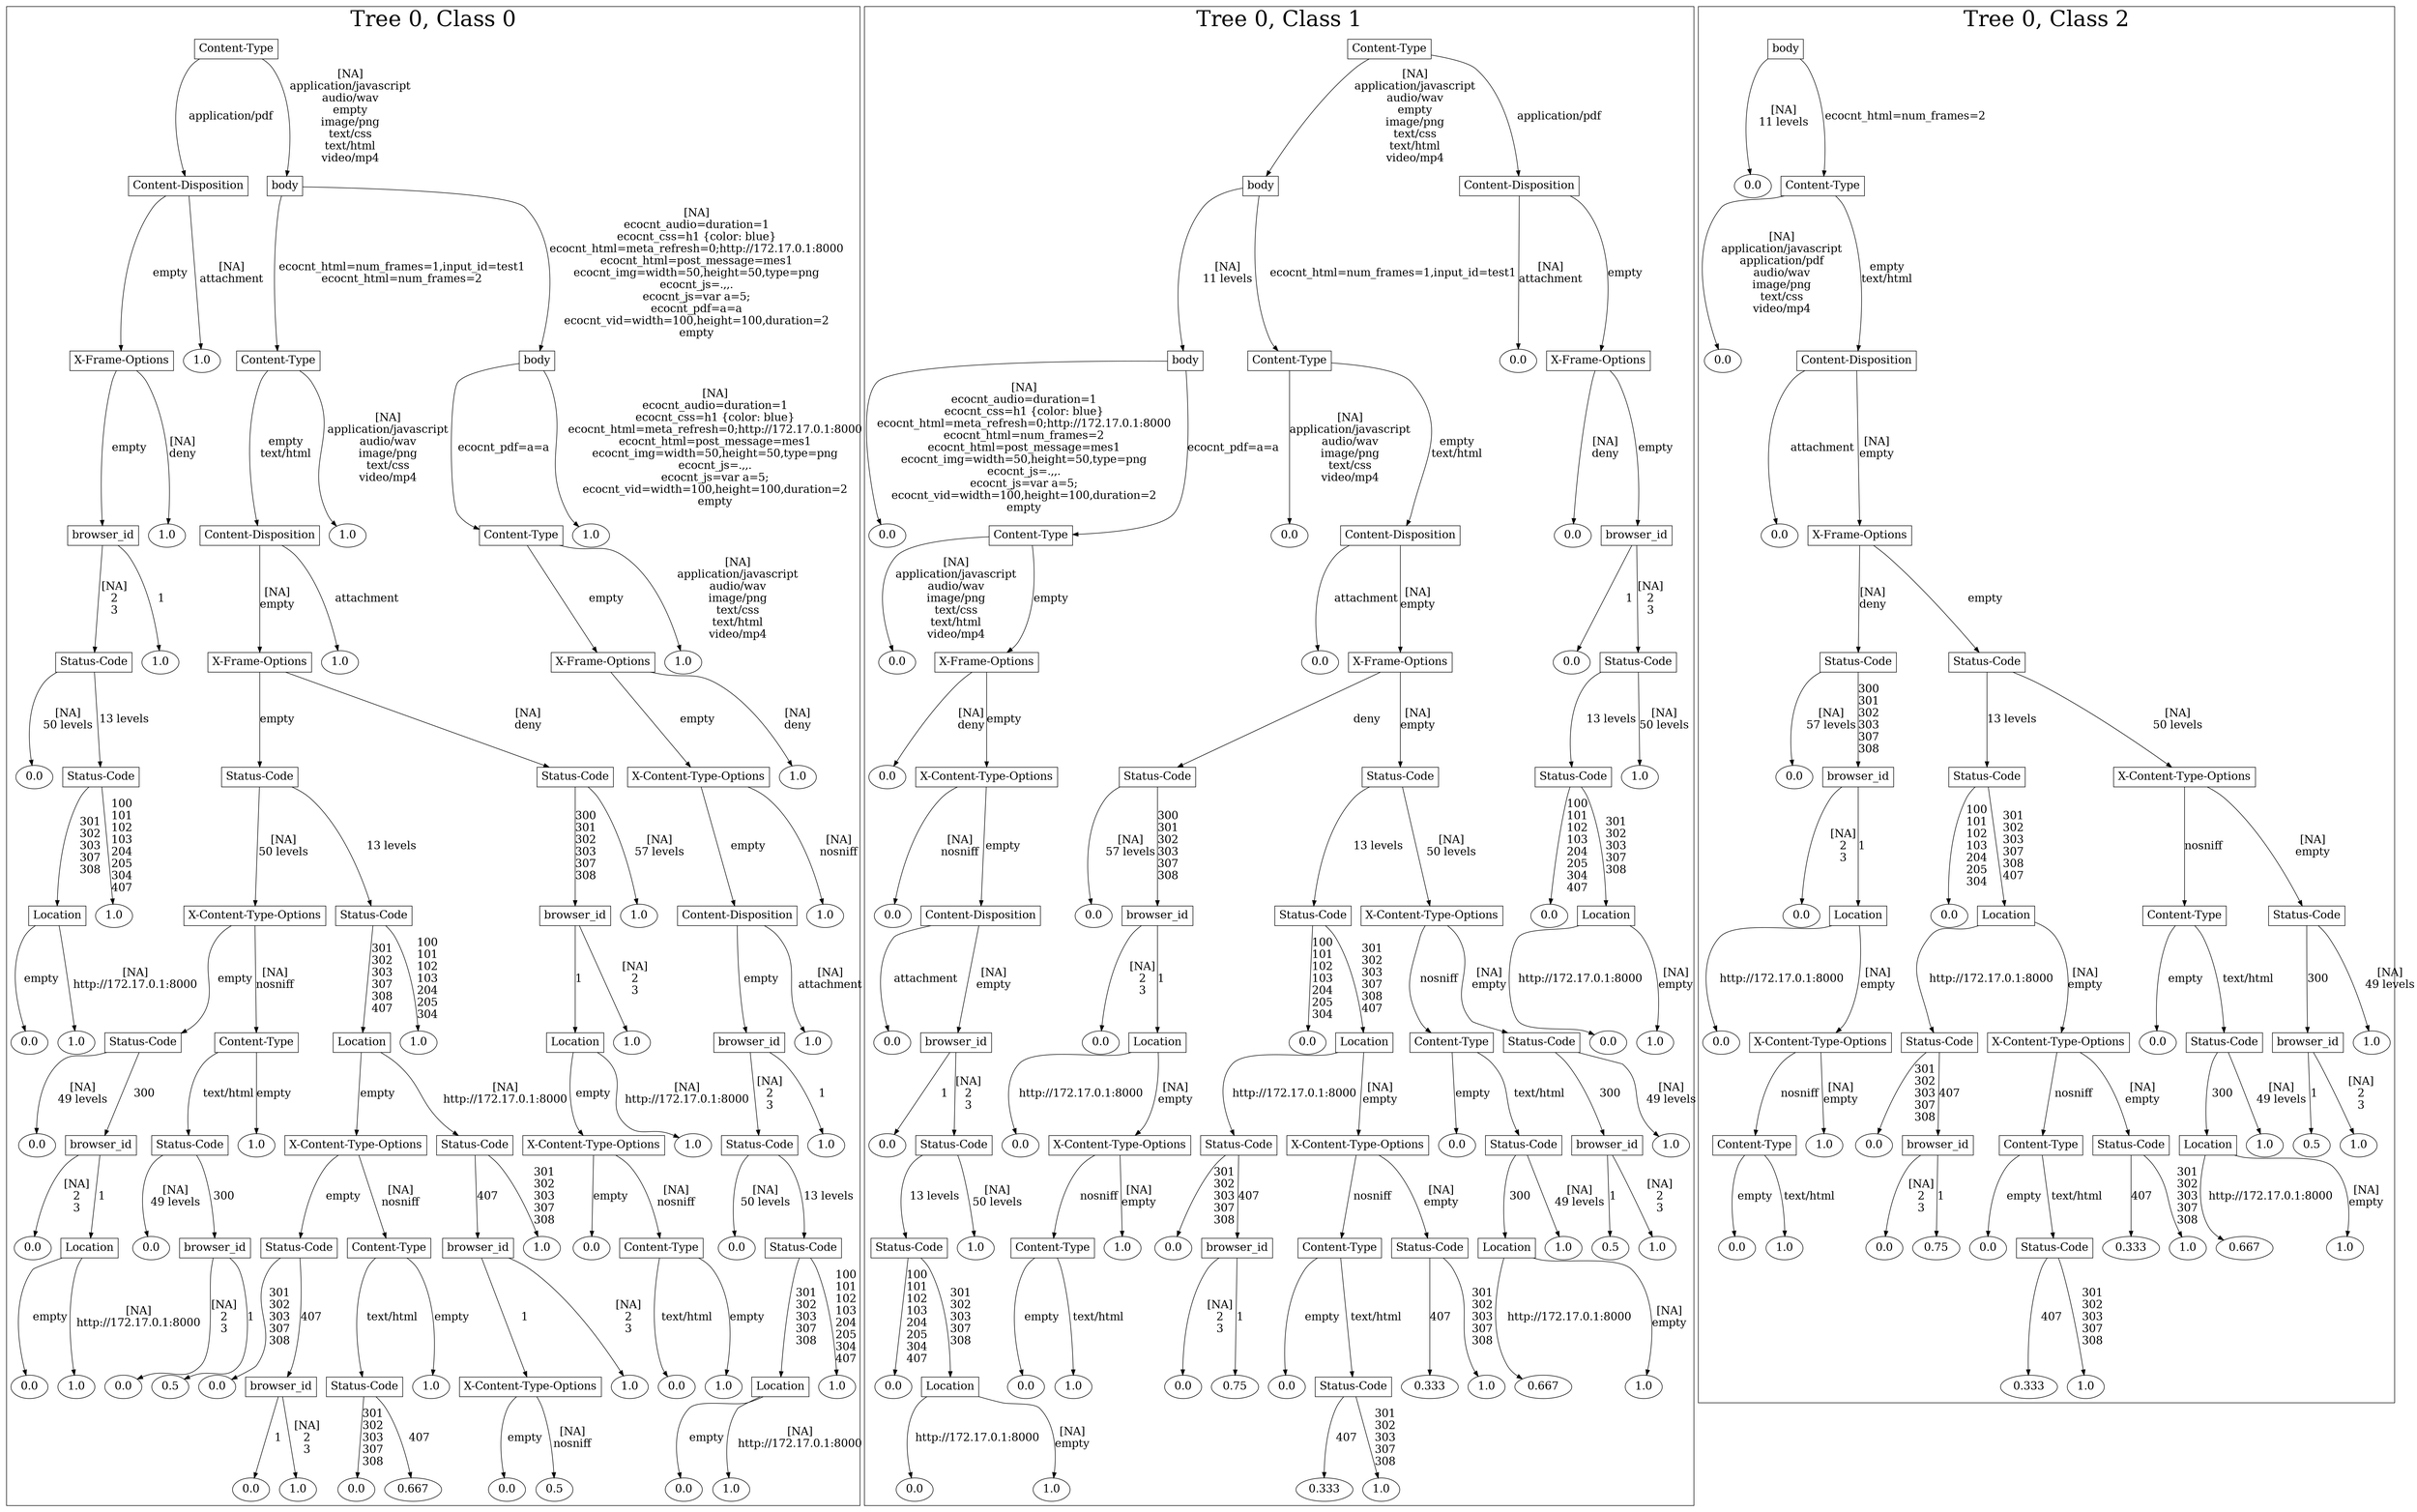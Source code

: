 /*
Generated by:
    http://https://github.com/h2oai/h2o-3/tree/master/h2o-genmodel/src/main/java/hex/genmodel/tools/PrintMojo.java
*/

/*
On a mac:

$ brew install graphviz
$ dot -Tpng file.gv -o file.png
$ open file.png
*/

digraph G {

subgraph cluster_0 {
/* Nodes */

/* Level 0 */
{
"SG_0_Node_0" [shape=box, fontsize=20, label="Content-Type"]
}

/* Level 1 */
{
"SG_0_Node_1" [shape=box, fontsize=20, label="Content-Disposition"]
"SG_0_Node_2" [shape=box, fontsize=20, label="body"]
}

/* Level 2 */
{
"SG_0_Node_3" [shape=box, fontsize=20, label="X-Frame-Options"]
"SG_0_Node_46" [fontsize=20, label="1.0"]
"SG_0_Node_4" [shape=box, fontsize=20, label="Content-Type"]
"SG_0_Node_5" [shape=box, fontsize=20, label="body"]
}

/* Level 3 */
{
"SG_0_Node_6" [shape=box, fontsize=20, label="browser_id"]
"SG_0_Node_47" [fontsize=20, label="1.0"]
"SG_0_Node_7" [shape=box, fontsize=20, label="Content-Disposition"]
"SG_0_Node_48" [fontsize=20, label="1.0"]
"SG_0_Node_8" [shape=box, fontsize=20, label="Content-Type"]
"SG_0_Node_49" [fontsize=20, label="1.0"]
}

/* Level 4 */
{
"SG_0_Node_9" [shape=box, fontsize=20, label="Status-Code"]
"SG_0_Node_50" [fontsize=20, label="1.0"]
"SG_0_Node_10" [shape=box, fontsize=20, label="X-Frame-Options"]
"SG_0_Node_51" [fontsize=20, label="1.0"]
"SG_0_Node_11" [shape=box, fontsize=20, label="X-Frame-Options"]
"SG_0_Node_52" [fontsize=20, label="1.0"]
}

/* Level 5 */
{
"SG_0_Node_53" [fontsize=20, label="0.0"]
"SG_0_Node_12" [shape=box, fontsize=20, label="Status-Code"]
"SG_0_Node_13" [shape=box, fontsize=20, label="Status-Code"]
"SG_0_Node_14" [shape=box, fontsize=20, label="Status-Code"]
"SG_0_Node_15" [shape=box, fontsize=20, label="X-Content-Type-Options"]
"SG_0_Node_54" [fontsize=20, label="1.0"]
}

/* Level 6 */
{
"SG_0_Node_16" [shape=box, fontsize=20, label="Location"]
"SG_0_Node_55" [fontsize=20, label="1.0"]
"SG_0_Node_17" [shape=box, fontsize=20, label="X-Content-Type-Options"]
"SG_0_Node_18" [shape=box, fontsize=20, label="Status-Code"]
"SG_0_Node_19" [shape=box, fontsize=20, label="browser_id"]
"SG_0_Node_56" [fontsize=20, label="1.0"]
"SG_0_Node_20" [shape=box, fontsize=20, label="Content-Disposition"]
"SG_0_Node_57" [fontsize=20, label="1.0"]
}

/* Level 7 */
{
"SG_0_Node_58" [fontsize=20, label="0.0"]
"SG_0_Node_59" [fontsize=20, label="1.0"]
"SG_0_Node_21" [shape=box, fontsize=20, label="Status-Code"]
"SG_0_Node_22" [shape=box, fontsize=20, label="Content-Type"]
"SG_0_Node_23" [shape=box, fontsize=20, label="Location"]
"SG_0_Node_60" [fontsize=20, label="1.0"]
"SG_0_Node_24" [shape=box, fontsize=20, label="Location"]
"SG_0_Node_61" [fontsize=20, label="1.0"]
"SG_0_Node_25" [shape=box, fontsize=20, label="browser_id"]
"SG_0_Node_62" [fontsize=20, label="1.0"]
}

/* Level 8 */
{
"SG_0_Node_63" [fontsize=20, label="0.0"]
"SG_0_Node_26" [shape=box, fontsize=20, label="browser_id"]
"SG_0_Node_27" [shape=box, fontsize=20, label="Status-Code"]
"SG_0_Node_64" [fontsize=20, label="1.0"]
"SG_0_Node_28" [shape=box, fontsize=20, label="X-Content-Type-Options"]
"SG_0_Node_29" [shape=box, fontsize=20, label="Status-Code"]
"SG_0_Node_30" [shape=box, fontsize=20, label="X-Content-Type-Options"]
"SG_0_Node_65" [fontsize=20, label="1.0"]
"SG_0_Node_31" [shape=box, fontsize=20, label="Status-Code"]
"SG_0_Node_66" [fontsize=20, label="1.0"]
}

/* Level 9 */
{
"SG_0_Node_67" [fontsize=20, label="0.0"]
"SG_0_Node_32" [shape=box, fontsize=20, label="Location"]
"SG_0_Node_68" [fontsize=20, label="0.0"]
"SG_0_Node_33" [shape=box, fontsize=20, label="browser_id"]
"SG_0_Node_34" [shape=box, fontsize=20, label="Status-Code"]
"SG_0_Node_35" [shape=box, fontsize=20, label="Content-Type"]
"SG_0_Node_36" [shape=box, fontsize=20, label="browser_id"]
"SG_0_Node_69" [fontsize=20, label="1.0"]
"SG_0_Node_70" [fontsize=20, label="0.0"]
"SG_0_Node_37" [shape=box, fontsize=20, label="Content-Type"]
"SG_0_Node_71" [fontsize=20, label="0.0"]
"SG_0_Node_38" [shape=box, fontsize=20, label="Status-Code"]
}

/* Level 10 */
{
"SG_0_Node_72" [fontsize=20, label="0.0"]
"SG_0_Node_73" [fontsize=20, label="1.0"]
"SG_0_Node_74" [fontsize=20, label="0.0"]
"SG_0_Node_75" [fontsize=20, label="0.5"]
"SG_0_Node_76" [fontsize=20, label="0.0"]
"SG_0_Node_40" [shape=box, fontsize=20, label="browser_id"]
"SG_0_Node_41" [shape=box, fontsize=20, label="Status-Code"]
"SG_0_Node_77" [fontsize=20, label="1.0"]
"SG_0_Node_42" [shape=box, fontsize=20, label="X-Content-Type-Options"]
"SG_0_Node_78" [fontsize=20, label="1.0"]
"SG_0_Node_79" [fontsize=20, label="0.0"]
"SG_0_Node_80" [fontsize=20, label="1.0"]
"SG_0_Node_43" [shape=box, fontsize=20, label="Location"]
"SG_0_Node_81" [fontsize=20, label="1.0"]
}

/* Level 11 */
{
"SG_0_Node_82" [fontsize=20, label="0.0"]
"SG_0_Node_83" [fontsize=20, label="1.0"]
"SG_0_Node_84" [fontsize=20, label="0.0"]
"SG_0_Node_85" [fontsize=20, label="0.667"]
"SG_0_Node_86" [fontsize=20, label="0.0"]
"SG_0_Node_87" [fontsize=20, label="0.5"]
"SG_0_Node_88" [fontsize=20, label="0.0"]
"SG_0_Node_89" [fontsize=20, label="1.0"]
}

/* Edges */
"SG_0_Node_0" -> "SG_0_Node_1" [fontsize=20, label="application/pdf
"]
"SG_0_Node_0" -> "SG_0_Node_2" [fontsize=20, label="[NA]
application/javascript
audio/wav
empty
image/png
text/css
text/html
video/mp4
"]
"SG_0_Node_2" -> "SG_0_Node_4" [fontsize=20, label="ecocnt_html=num_frames=1,input_id=test1
ecocnt_html=num_frames=2
"]
"SG_0_Node_2" -> "SG_0_Node_5" [fontsize=20, label="[NA]
ecocnt_audio=duration=1
ecocnt_css=h1 {color: blue}
ecocnt_html=meta_refresh=0;http://172.17.0.1:8000
ecocnt_html=post_message=mes1
ecocnt_img=width=50,height=50,type=png
ecocnt_js=.,,.
ecocnt_js=var a=5;
ecocnt_pdf=a=a
ecocnt_vid=width=100,height=100,duration=2
empty
"]
"SG_0_Node_5" -> "SG_0_Node_8" [fontsize=20, label="ecocnt_pdf=a=a
"]
"SG_0_Node_5" -> "SG_0_Node_49" [fontsize=20, label="[NA]
ecocnt_audio=duration=1
ecocnt_css=h1 {color: blue}
ecocnt_html=meta_refresh=0;http://172.17.0.1:8000
ecocnt_html=post_message=mes1
ecocnt_img=width=50,height=50,type=png
ecocnt_js=.,,.
ecocnt_js=var a=5;
ecocnt_vid=width=100,height=100,duration=2
empty
"]
"SG_0_Node_8" -> "SG_0_Node_11" [fontsize=20, label="empty
"]
"SG_0_Node_8" -> "SG_0_Node_52" [fontsize=20, label="[NA]
application/javascript
audio/wav
image/png
text/css
text/html
video/mp4
"]
"SG_0_Node_11" -> "SG_0_Node_15" [fontsize=20, label="empty
"]
"SG_0_Node_11" -> "SG_0_Node_54" [fontsize=20, label="[NA]
deny
"]
"SG_0_Node_15" -> "SG_0_Node_20" [fontsize=20, label="empty
"]
"SG_0_Node_15" -> "SG_0_Node_57" [fontsize=20, label="[NA]
nosniff
"]
"SG_0_Node_20" -> "SG_0_Node_25" [fontsize=20, label="empty
"]
"SG_0_Node_20" -> "SG_0_Node_62" [fontsize=20, label="[NA]
attachment
"]
"SG_0_Node_25" -> "SG_0_Node_31" [fontsize=20, label="[NA]
2
3
"]
"SG_0_Node_25" -> "SG_0_Node_66" [fontsize=20, label="1
"]
"SG_0_Node_31" -> "SG_0_Node_71" [fontsize=20, label="[NA]
50 levels
"]
"SG_0_Node_31" -> "SG_0_Node_38" [fontsize=20, label="13 levels
"]
"SG_0_Node_38" -> "SG_0_Node_43" [fontsize=20, label="301
302
303
307
308
"]
"SG_0_Node_38" -> "SG_0_Node_81" [fontsize=20, label="100
101
102
103
204
205
304
407
"]
"SG_0_Node_43" -> "SG_0_Node_88" [fontsize=20, label="empty
"]
"SG_0_Node_43" -> "SG_0_Node_89" [fontsize=20, label="[NA]
http://172.17.0.1:8000
"]
"SG_0_Node_4" -> "SG_0_Node_7" [fontsize=20, label="empty
text/html
"]
"SG_0_Node_4" -> "SG_0_Node_48" [fontsize=20, label="[NA]
application/javascript
audio/wav
image/png
text/css
video/mp4
"]
"SG_0_Node_7" -> "SG_0_Node_10" [fontsize=20, label="[NA]
empty
"]
"SG_0_Node_7" -> "SG_0_Node_51" [fontsize=20, label="attachment
"]
"SG_0_Node_10" -> "SG_0_Node_13" [fontsize=20, label="empty
"]
"SG_0_Node_10" -> "SG_0_Node_14" [fontsize=20, label="[NA]
deny
"]
"SG_0_Node_14" -> "SG_0_Node_19" [fontsize=20, label="300
301
302
303
307
308
"]
"SG_0_Node_14" -> "SG_0_Node_56" [fontsize=20, label="[NA]
57 levels
"]
"SG_0_Node_19" -> "SG_0_Node_24" [fontsize=20, label="1
"]
"SG_0_Node_19" -> "SG_0_Node_61" [fontsize=20, label="[NA]
2
3
"]
"SG_0_Node_24" -> "SG_0_Node_30" [fontsize=20, label="empty
"]
"SG_0_Node_24" -> "SG_0_Node_65" [fontsize=20, label="[NA]
http://172.17.0.1:8000
"]
"SG_0_Node_30" -> "SG_0_Node_70" [fontsize=20, label="empty
"]
"SG_0_Node_30" -> "SG_0_Node_37" [fontsize=20, label="[NA]
nosniff
"]
"SG_0_Node_37" -> "SG_0_Node_79" [fontsize=20, label="text/html
"]
"SG_0_Node_37" -> "SG_0_Node_80" [fontsize=20, label="empty
"]
"SG_0_Node_13" -> "SG_0_Node_17" [fontsize=20, label="[NA]
50 levels
"]
"SG_0_Node_13" -> "SG_0_Node_18" [fontsize=20, label="13 levels
"]
"SG_0_Node_18" -> "SG_0_Node_23" [fontsize=20, label="301
302
303
307
308
407
"]
"SG_0_Node_18" -> "SG_0_Node_60" [fontsize=20, label="100
101
102
103
204
205
304
"]
"SG_0_Node_23" -> "SG_0_Node_28" [fontsize=20, label="empty
"]
"SG_0_Node_23" -> "SG_0_Node_29" [fontsize=20, label="[NA]
http://172.17.0.1:8000
"]
"SG_0_Node_29" -> "SG_0_Node_36" [fontsize=20, label="407
"]
"SG_0_Node_29" -> "SG_0_Node_69" [fontsize=20, label="301
302
303
307
308
"]
"SG_0_Node_36" -> "SG_0_Node_42" [fontsize=20, label="1
"]
"SG_0_Node_36" -> "SG_0_Node_78" [fontsize=20, label="[NA]
2
3
"]
"SG_0_Node_42" -> "SG_0_Node_86" [fontsize=20, label="empty
"]
"SG_0_Node_42" -> "SG_0_Node_87" [fontsize=20, label="[NA]
nosniff
"]
"SG_0_Node_28" -> "SG_0_Node_34" [fontsize=20, label="empty
"]
"SG_0_Node_28" -> "SG_0_Node_35" [fontsize=20, label="[NA]
nosniff
"]
"SG_0_Node_35" -> "SG_0_Node_41" [fontsize=20, label="text/html
"]
"SG_0_Node_35" -> "SG_0_Node_77" [fontsize=20, label="empty
"]
"SG_0_Node_41" -> "SG_0_Node_84" [fontsize=20, label="301
302
303
307
308
"]
"SG_0_Node_41" -> "SG_0_Node_85" [fontsize=20, label="407
"]
"SG_0_Node_34" -> "SG_0_Node_76" [fontsize=20, label="301
302
303
307
308
"]
"SG_0_Node_34" -> "SG_0_Node_40" [fontsize=20, label="407
"]
"SG_0_Node_40" -> "SG_0_Node_82" [fontsize=20, label="1
"]
"SG_0_Node_40" -> "SG_0_Node_83" [fontsize=20, label="[NA]
2
3
"]
"SG_0_Node_17" -> "SG_0_Node_21" [fontsize=20, label="empty
"]
"SG_0_Node_17" -> "SG_0_Node_22" [fontsize=20, label="[NA]
nosniff
"]
"SG_0_Node_22" -> "SG_0_Node_27" [fontsize=20, label="text/html
"]
"SG_0_Node_22" -> "SG_0_Node_64" [fontsize=20, label="empty
"]
"SG_0_Node_27" -> "SG_0_Node_68" [fontsize=20, label="[NA]
49 levels
"]
"SG_0_Node_27" -> "SG_0_Node_33" [fontsize=20, label="300
"]
"SG_0_Node_33" -> "SG_0_Node_74" [fontsize=20, label="[NA]
2
3
"]
"SG_0_Node_33" -> "SG_0_Node_75" [fontsize=20, label="1
"]
"SG_0_Node_21" -> "SG_0_Node_63" [fontsize=20, label="[NA]
49 levels
"]
"SG_0_Node_21" -> "SG_0_Node_26" [fontsize=20, label="300
"]
"SG_0_Node_26" -> "SG_0_Node_67" [fontsize=20, label="[NA]
2
3
"]
"SG_0_Node_26" -> "SG_0_Node_32" [fontsize=20, label="1
"]
"SG_0_Node_32" -> "SG_0_Node_72" [fontsize=20, label="empty
"]
"SG_0_Node_32" -> "SG_0_Node_73" [fontsize=20, label="[NA]
http://172.17.0.1:8000
"]
"SG_0_Node_1" -> "SG_0_Node_3" [fontsize=20, label="empty
"]
"SG_0_Node_1" -> "SG_0_Node_46" [fontsize=20, label="[NA]
attachment
"]
"SG_0_Node_3" -> "SG_0_Node_6" [fontsize=20, label="empty
"]
"SG_0_Node_3" -> "SG_0_Node_47" [fontsize=20, label="[NA]
deny
"]
"SG_0_Node_6" -> "SG_0_Node_9" [fontsize=20, label="[NA]
2
3
"]
"SG_0_Node_6" -> "SG_0_Node_50" [fontsize=20, label="1
"]
"SG_0_Node_9" -> "SG_0_Node_53" [fontsize=20, label="[NA]
50 levels
"]
"SG_0_Node_9" -> "SG_0_Node_12" [fontsize=20, label="13 levels
"]
"SG_0_Node_12" -> "SG_0_Node_16" [fontsize=20, label="301
302
303
307
308
"]
"SG_0_Node_12" -> "SG_0_Node_55" [fontsize=20, label="100
101
102
103
204
205
304
407
"]
"SG_0_Node_16" -> "SG_0_Node_58" [fontsize=20, label="empty
"]
"SG_0_Node_16" -> "SG_0_Node_59" [fontsize=20, label="[NA]
http://172.17.0.1:8000
"]

fontsize=40
label="Tree 0, Class 0"
}

subgraph cluster_1 {
/* Nodes */

/* Level 0 */
{
"SG_1_Node_0" [shape=box, fontsize=20, label="Content-Type"]
}

/* Level 1 */
{
"SG_1_Node_1" [shape=box, fontsize=20, label="body"]
"SG_1_Node_2" [shape=box, fontsize=20, label="Content-Disposition"]
}

/* Level 2 */
{
"SG_1_Node_3" [shape=box, fontsize=20, label="body"]
"SG_1_Node_4" [shape=box, fontsize=20, label="Content-Type"]
"SG_1_Node_45" [fontsize=20, label="0.0"]
"SG_1_Node_5" [shape=box, fontsize=20, label="X-Frame-Options"]
}

/* Level 3 */
{
"SG_1_Node_46" [fontsize=20, label="0.0"]
"SG_1_Node_6" [shape=box, fontsize=20, label="Content-Type"]
"SG_1_Node_47" [fontsize=20, label="0.0"]
"SG_1_Node_7" [shape=box, fontsize=20, label="Content-Disposition"]
"SG_1_Node_48" [fontsize=20, label="0.0"]
"SG_1_Node_8" [shape=box, fontsize=20, label="browser_id"]
}

/* Level 4 */
{
"SG_1_Node_49" [fontsize=20, label="0.0"]
"SG_1_Node_9" [shape=box, fontsize=20, label="X-Frame-Options"]
"SG_1_Node_50" [fontsize=20, label="0.0"]
"SG_1_Node_10" [shape=box, fontsize=20, label="X-Frame-Options"]
"SG_1_Node_51" [fontsize=20, label="0.0"]
"SG_1_Node_11" [shape=box, fontsize=20, label="Status-Code"]
}

/* Level 5 */
{
"SG_1_Node_52" [fontsize=20, label="0.0"]
"SG_1_Node_12" [shape=box, fontsize=20, label="X-Content-Type-Options"]
"SG_1_Node_13" [shape=box, fontsize=20, label="Status-Code"]
"SG_1_Node_14" [shape=box, fontsize=20, label="Status-Code"]
"SG_1_Node_15" [shape=box, fontsize=20, label="Status-Code"]
"SG_1_Node_53" [fontsize=20, label="1.0"]
}

/* Level 6 */
{
"SG_1_Node_54" [fontsize=20, label="0.0"]
"SG_1_Node_16" [shape=box, fontsize=20, label="Content-Disposition"]
"SG_1_Node_55" [fontsize=20, label="0.0"]
"SG_1_Node_17" [shape=box, fontsize=20, label="browser_id"]
"SG_1_Node_18" [shape=box, fontsize=20, label="Status-Code"]
"SG_1_Node_19" [shape=box, fontsize=20, label="X-Content-Type-Options"]
"SG_1_Node_56" [fontsize=20, label="0.0"]
"SG_1_Node_20" [shape=box, fontsize=20, label="Location"]
}

/* Level 7 */
{
"SG_1_Node_57" [fontsize=20, label="0.0"]
"SG_1_Node_21" [shape=box, fontsize=20, label="browser_id"]
"SG_1_Node_58" [fontsize=20, label="0.0"]
"SG_1_Node_22" [shape=box, fontsize=20, label="Location"]
"SG_1_Node_59" [fontsize=20, label="0.0"]
"SG_1_Node_23" [shape=box, fontsize=20, label="Location"]
"SG_1_Node_24" [shape=box, fontsize=20, label="Content-Type"]
"SG_1_Node_25" [shape=box, fontsize=20, label="Status-Code"]
"SG_1_Node_60" [fontsize=20, label="0.0"]
"SG_1_Node_61" [fontsize=20, label="1.0"]
}

/* Level 8 */
{
"SG_1_Node_62" [fontsize=20, label="0.0"]
"SG_1_Node_26" [shape=box, fontsize=20, label="Status-Code"]
"SG_1_Node_63" [fontsize=20, label="0.0"]
"SG_1_Node_27" [shape=box, fontsize=20, label="X-Content-Type-Options"]
"SG_1_Node_28" [shape=box, fontsize=20, label="Status-Code"]
"SG_1_Node_29" [shape=box, fontsize=20, label="X-Content-Type-Options"]
"SG_1_Node_64" [fontsize=20, label="0.0"]
"SG_1_Node_30" [shape=box, fontsize=20, label="Status-Code"]
"SG_1_Node_31" [shape=box, fontsize=20, label="browser_id"]
"SG_1_Node_65" [fontsize=20, label="1.0"]
}

/* Level 9 */
{
"SG_1_Node_32" [shape=box, fontsize=20, label="Status-Code"]
"SG_1_Node_66" [fontsize=20, label="1.0"]
"SG_1_Node_33" [shape=box, fontsize=20, label="Content-Type"]
"SG_1_Node_67" [fontsize=20, label="1.0"]
"SG_1_Node_68" [fontsize=20, label="0.0"]
"SG_1_Node_34" [shape=box, fontsize=20, label="browser_id"]
"SG_1_Node_35" [shape=box, fontsize=20, label="Content-Type"]
"SG_1_Node_36" [shape=box, fontsize=20, label="Status-Code"]
"SG_1_Node_37" [shape=box, fontsize=20, label="Location"]
"SG_1_Node_69" [fontsize=20, label="1.0"]
"SG_1_Node_70" [fontsize=20, label="0.5"]
"SG_1_Node_71" [fontsize=20, label="1.0"]
}

/* Level 10 */
{
"SG_1_Node_72" [fontsize=20, label="0.0"]
"SG_1_Node_39" [shape=box, fontsize=20, label="Location"]
"SG_1_Node_73" [fontsize=20, label="0.0"]
"SG_1_Node_74" [fontsize=20, label="1.0"]
"SG_1_Node_75" [fontsize=20, label="0.0"]
"SG_1_Node_76" [fontsize=20, label="0.75"]
"SG_1_Node_77" [fontsize=20, label="0.0"]
"SG_1_Node_41" [shape=box, fontsize=20, label="Status-Code"]
"SG_1_Node_78" [fontsize=20, label="0.333"]
"SG_1_Node_79" [fontsize=20, label="1.0"]
"SG_1_Node_80" [fontsize=20, label="0.667"]
"SG_1_Node_81" [fontsize=20, label="1.0"]
}

/* Level 11 */
{
"SG_1_Node_82" [fontsize=20, label="0.0"]
"SG_1_Node_83" [fontsize=20, label="1.0"]
"SG_1_Node_84" [fontsize=20, label="0.333"]
"SG_1_Node_85" [fontsize=20, label="1.0"]
}

/* Edges */
"SG_1_Node_0" -> "SG_1_Node_1" [fontsize=20, label="[NA]
application/javascript
audio/wav
empty
image/png
text/css
text/html
video/mp4
"]
"SG_1_Node_0" -> "SG_1_Node_2" [fontsize=20, label="application/pdf
"]
"SG_1_Node_2" -> "SG_1_Node_45" [fontsize=20, label="[NA]
attachment
"]
"SG_1_Node_2" -> "SG_1_Node_5" [fontsize=20, label="empty
"]
"SG_1_Node_5" -> "SG_1_Node_48" [fontsize=20, label="[NA]
deny
"]
"SG_1_Node_5" -> "SG_1_Node_8" [fontsize=20, label="empty
"]
"SG_1_Node_8" -> "SG_1_Node_51" [fontsize=20, label="1
"]
"SG_1_Node_8" -> "SG_1_Node_11" [fontsize=20, label="[NA]
2
3
"]
"SG_1_Node_11" -> "SG_1_Node_15" [fontsize=20, label="13 levels
"]
"SG_1_Node_11" -> "SG_1_Node_53" [fontsize=20, label="[NA]
50 levels
"]
"SG_1_Node_15" -> "SG_1_Node_56" [fontsize=20, label="100
101
102
103
204
205
304
407
"]
"SG_1_Node_15" -> "SG_1_Node_20" [fontsize=20, label="301
302
303
307
308
"]
"SG_1_Node_20" -> "SG_1_Node_60" [fontsize=20, label="http://172.17.0.1:8000
"]
"SG_1_Node_20" -> "SG_1_Node_61" [fontsize=20, label="[NA]
empty
"]
"SG_1_Node_1" -> "SG_1_Node_3" [fontsize=20, label="[NA]
11 levels
"]
"SG_1_Node_1" -> "SG_1_Node_4" [fontsize=20, label="ecocnt_html=num_frames=1,input_id=test1
"]
"SG_1_Node_4" -> "SG_1_Node_47" [fontsize=20, label="[NA]
application/javascript
audio/wav
image/png
text/css
video/mp4
"]
"SG_1_Node_4" -> "SG_1_Node_7" [fontsize=20, label="empty
text/html
"]
"SG_1_Node_7" -> "SG_1_Node_50" [fontsize=20, label="attachment
"]
"SG_1_Node_7" -> "SG_1_Node_10" [fontsize=20, label="[NA]
empty
"]
"SG_1_Node_10" -> "SG_1_Node_13" [fontsize=20, label="deny
"]
"SG_1_Node_10" -> "SG_1_Node_14" [fontsize=20, label="[NA]
empty
"]
"SG_1_Node_14" -> "SG_1_Node_18" [fontsize=20, label="13 levels
"]
"SG_1_Node_14" -> "SG_1_Node_19" [fontsize=20, label="[NA]
50 levels
"]
"SG_1_Node_19" -> "SG_1_Node_24" [fontsize=20, label="nosniff
"]
"SG_1_Node_19" -> "SG_1_Node_25" [fontsize=20, label="[NA]
empty
"]
"SG_1_Node_25" -> "SG_1_Node_31" [fontsize=20, label="300
"]
"SG_1_Node_25" -> "SG_1_Node_65" [fontsize=20, label="[NA]
49 levels
"]
"SG_1_Node_31" -> "SG_1_Node_70" [fontsize=20, label="1
"]
"SG_1_Node_31" -> "SG_1_Node_71" [fontsize=20, label="[NA]
2
3
"]
"SG_1_Node_24" -> "SG_1_Node_64" [fontsize=20, label="empty
"]
"SG_1_Node_24" -> "SG_1_Node_30" [fontsize=20, label="text/html
"]
"SG_1_Node_30" -> "SG_1_Node_37" [fontsize=20, label="300
"]
"SG_1_Node_30" -> "SG_1_Node_69" [fontsize=20, label="[NA]
49 levels
"]
"SG_1_Node_37" -> "SG_1_Node_80" [fontsize=20, label="http://172.17.0.1:8000
"]
"SG_1_Node_37" -> "SG_1_Node_81" [fontsize=20, label="[NA]
empty
"]
"SG_1_Node_18" -> "SG_1_Node_59" [fontsize=20, label="100
101
102
103
204
205
304
"]
"SG_1_Node_18" -> "SG_1_Node_23" [fontsize=20, label="301
302
303
307
308
407
"]
"SG_1_Node_23" -> "SG_1_Node_28" [fontsize=20, label="http://172.17.0.1:8000
"]
"SG_1_Node_23" -> "SG_1_Node_29" [fontsize=20, label="[NA]
empty
"]
"SG_1_Node_29" -> "SG_1_Node_35" [fontsize=20, label="nosniff
"]
"SG_1_Node_29" -> "SG_1_Node_36" [fontsize=20, label="[NA]
empty
"]
"SG_1_Node_36" -> "SG_1_Node_78" [fontsize=20, label="407
"]
"SG_1_Node_36" -> "SG_1_Node_79" [fontsize=20, label="301
302
303
307
308
"]
"SG_1_Node_35" -> "SG_1_Node_77" [fontsize=20, label="empty
"]
"SG_1_Node_35" -> "SG_1_Node_41" [fontsize=20, label="text/html
"]
"SG_1_Node_41" -> "SG_1_Node_84" [fontsize=20, label="407
"]
"SG_1_Node_41" -> "SG_1_Node_85" [fontsize=20, label="301
302
303
307
308
"]
"SG_1_Node_28" -> "SG_1_Node_68" [fontsize=20, label="301
302
303
307
308
"]
"SG_1_Node_28" -> "SG_1_Node_34" [fontsize=20, label="407
"]
"SG_1_Node_34" -> "SG_1_Node_75" [fontsize=20, label="[NA]
2
3
"]
"SG_1_Node_34" -> "SG_1_Node_76" [fontsize=20, label="1
"]
"SG_1_Node_13" -> "SG_1_Node_55" [fontsize=20, label="[NA]
57 levels
"]
"SG_1_Node_13" -> "SG_1_Node_17" [fontsize=20, label="300
301
302
303
307
308
"]
"SG_1_Node_17" -> "SG_1_Node_58" [fontsize=20, label="[NA]
2
3
"]
"SG_1_Node_17" -> "SG_1_Node_22" [fontsize=20, label="1
"]
"SG_1_Node_22" -> "SG_1_Node_63" [fontsize=20, label="http://172.17.0.1:8000
"]
"SG_1_Node_22" -> "SG_1_Node_27" [fontsize=20, label="[NA]
empty
"]
"SG_1_Node_27" -> "SG_1_Node_33" [fontsize=20, label="nosniff
"]
"SG_1_Node_27" -> "SG_1_Node_67" [fontsize=20, label="[NA]
empty
"]
"SG_1_Node_33" -> "SG_1_Node_73" [fontsize=20, label="empty
"]
"SG_1_Node_33" -> "SG_1_Node_74" [fontsize=20, label="text/html
"]
"SG_1_Node_3" -> "SG_1_Node_46" [fontsize=20, label="[NA]
ecocnt_audio=duration=1
ecocnt_css=h1 {color: blue}
ecocnt_html=meta_refresh=0;http://172.17.0.1:8000
ecocnt_html=num_frames=2
ecocnt_html=post_message=mes1
ecocnt_img=width=50,height=50,type=png
ecocnt_js=.,,.
ecocnt_js=var a=5;
ecocnt_vid=width=100,height=100,duration=2
empty
"]
"SG_1_Node_3" -> "SG_1_Node_6" [fontsize=20, label="ecocnt_pdf=a=a
"]
"SG_1_Node_6" -> "SG_1_Node_49" [fontsize=20, label="[NA]
application/javascript
audio/wav
image/png
text/css
text/html
video/mp4
"]
"SG_1_Node_6" -> "SG_1_Node_9" [fontsize=20, label="empty
"]
"SG_1_Node_9" -> "SG_1_Node_52" [fontsize=20, label="[NA]
deny
"]
"SG_1_Node_9" -> "SG_1_Node_12" [fontsize=20, label="empty
"]
"SG_1_Node_12" -> "SG_1_Node_54" [fontsize=20, label="[NA]
nosniff
"]
"SG_1_Node_12" -> "SG_1_Node_16" [fontsize=20, label="empty
"]
"SG_1_Node_16" -> "SG_1_Node_57" [fontsize=20, label="attachment
"]
"SG_1_Node_16" -> "SG_1_Node_21" [fontsize=20, label="[NA]
empty
"]
"SG_1_Node_21" -> "SG_1_Node_62" [fontsize=20, label="1
"]
"SG_1_Node_21" -> "SG_1_Node_26" [fontsize=20, label="[NA]
2
3
"]
"SG_1_Node_26" -> "SG_1_Node_32" [fontsize=20, label="13 levels
"]
"SG_1_Node_26" -> "SG_1_Node_66" [fontsize=20, label="[NA]
50 levels
"]
"SG_1_Node_32" -> "SG_1_Node_72" [fontsize=20, label="100
101
102
103
204
205
304
407
"]
"SG_1_Node_32" -> "SG_1_Node_39" [fontsize=20, label="301
302
303
307
308
"]
"SG_1_Node_39" -> "SG_1_Node_82" [fontsize=20, label="http://172.17.0.1:8000
"]
"SG_1_Node_39" -> "SG_1_Node_83" [fontsize=20, label="[NA]
empty
"]

fontsize=40
label="Tree 0, Class 1"
}

subgraph cluster_2 {
/* Nodes */

/* Level 0 */
{
"SG_2_Node_0" [shape=box, fontsize=20, label="body"]
}

/* Level 1 */
{
"SG_2_Node_29" [fontsize=20, label="0.0"]
"SG_2_Node_1" [shape=box, fontsize=20, label="Content-Type"]
}

/* Level 2 */
{
"SG_2_Node_30" [fontsize=20, label="0.0"]
"SG_2_Node_2" [shape=box, fontsize=20, label="Content-Disposition"]
}

/* Level 3 */
{
"SG_2_Node_31" [fontsize=20, label="0.0"]
"SG_2_Node_3" [shape=box, fontsize=20, label="X-Frame-Options"]
}

/* Level 4 */
{
"SG_2_Node_4" [shape=box, fontsize=20, label="Status-Code"]
"SG_2_Node_5" [shape=box, fontsize=20, label="Status-Code"]
}

/* Level 5 */
{
"SG_2_Node_32" [fontsize=20, label="0.0"]
"SG_2_Node_6" [shape=box, fontsize=20, label="browser_id"]
"SG_2_Node_7" [shape=box, fontsize=20, label="Status-Code"]
"SG_2_Node_8" [shape=box, fontsize=20, label="X-Content-Type-Options"]
}

/* Level 6 */
{
"SG_2_Node_33" [fontsize=20, label="0.0"]
"SG_2_Node_9" [shape=box, fontsize=20, label="Location"]
"SG_2_Node_34" [fontsize=20, label="0.0"]
"SG_2_Node_10" [shape=box, fontsize=20, label="Location"]
"SG_2_Node_11" [shape=box, fontsize=20, label="Content-Type"]
"SG_2_Node_12" [shape=box, fontsize=20, label="Status-Code"]
}

/* Level 7 */
{
"SG_2_Node_35" [fontsize=20, label="0.0"]
"SG_2_Node_13" [shape=box, fontsize=20, label="X-Content-Type-Options"]
"SG_2_Node_14" [shape=box, fontsize=20, label="Status-Code"]
"SG_2_Node_15" [shape=box, fontsize=20, label="X-Content-Type-Options"]
"SG_2_Node_36" [fontsize=20, label="0.0"]
"SG_2_Node_16" [shape=box, fontsize=20, label="Status-Code"]
"SG_2_Node_17" [shape=box, fontsize=20, label="browser_id"]
"SG_2_Node_37" [fontsize=20, label="1.0"]
}

/* Level 8 */
{
"SG_2_Node_18" [shape=box, fontsize=20, label="Content-Type"]
"SG_2_Node_38" [fontsize=20, label="1.0"]
"SG_2_Node_39" [fontsize=20, label="0.0"]
"SG_2_Node_19" [shape=box, fontsize=20, label="browser_id"]
"SG_2_Node_20" [shape=box, fontsize=20, label="Content-Type"]
"SG_2_Node_21" [shape=box, fontsize=20, label="Status-Code"]
"SG_2_Node_22" [shape=box, fontsize=20, label="Location"]
"SG_2_Node_40" [fontsize=20, label="1.0"]
"SG_2_Node_41" [fontsize=20, label="0.5"]
"SG_2_Node_42" [fontsize=20, label="1.0"]
}

/* Level 9 */
{
"SG_2_Node_43" [fontsize=20, label="0.0"]
"SG_2_Node_44" [fontsize=20, label="1.0"]
"SG_2_Node_45" [fontsize=20, label="0.0"]
"SG_2_Node_46" [fontsize=20, label="0.75"]
"SG_2_Node_47" [fontsize=20, label="0.0"]
"SG_2_Node_25" [shape=box, fontsize=20, label="Status-Code"]
"SG_2_Node_48" [fontsize=20, label="0.333"]
"SG_2_Node_49" [fontsize=20, label="1.0"]
"SG_2_Node_50" [fontsize=20, label="0.667"]
"SG_2_Node_51" [fontsize=20, label="1.0"]
}

/* Level 10 */
{
"SG_2_Node_52" [fontsize=20, label="0.333"]
"SG_2_Node_53" [fontsize=20, label="1.0"]
}

/* Edges */
"SG_2_Node_0" -> "SG_2_Node_29" [fontsize=20, label="[NA]
11 levels
"]
"SG_2_Node_0" -> "SG_2_Node_1" [fontsize=20, label="ecocnt_html=num_frames=2
"]
"SG_2_Node_1" -> "SG_2_Node_30" [fontsize=20, label="[NA]
application/javascript
application/pdf
audio/wav
image/png
text/css
video/mp4
"]
"SG_2_Node_1" -> "SG_2_Node_2" [fontsize=20, label="empty
text/html
"]
"SG_2_Node_2" -> "SG_2_Node_31" [fontsize=20, label="attachment
"]
"SG_2_Node_2" -> "SG_2_Node_3" [fontsize=20, label="[NA]
empty
"]
"SG_2_Node_3" -> "SG_2_Node_4" [fontsize=20, label="[NA]
deny
"]
"SG_2_Node_3" -> "SG_2_Node_5" [fontsize=20, label="empty
"]
"SG_2_Node_5" -> "SG_2_Node_7" [fontsize=20, label="13 levels
"]
"SG_2_Node_5" -> "SG_2_Node_8" [fontsize=20, label="[NA]
50 levels
"]
"SG_2_Node_8" -> "SG_2_Node_11" [fontsize=20, label="nosniff
"]
"SG_2_Node_8" -> "SG_2_Node_12" [fontsize=20, label="[NA]
empty
"]
"SG_2_Node_12" -> "SG_2_Node_17" [fontsize=20, label="300
"]
"SG_2_Node_12" -> "SG_2_Node_37" [fontsize=20, label="[NA]
49 levels
"]
"SG_2_Node_17" -> "SG_2_Node_41" [fontsize=20, label="1
"]
"SG_2_Node_17" -> "SG_2_Node_42" [fontsize=20, label="[NA]
2
3
"]
"SG_2_Node_11" -> "SG_2_Node_36" [fontsize=20, label="empty
"]
"SG_2_Node_11" -> "SG_2_Node_16" [fontsize=20, label="text/html
"]
"SG_2_Node_16" -> "SG_2_Node_22" [fontsize=20, label="300
"]
"SG_2_Node_16" -> "SG_2_Node_40" [fontsize=20, label="[NA]
49 levels
"]
"SG_2_Node_22" -> "SG_2_Node_50" [fontsize=20, label="http://172.17.0.1:8000
"]
"SG_2_Node_22" -> "SG_2_Node_51" [fontsize=20, label="[NA]
empty
"]
"SG_2_Node_7" -> "SG_2_Node_34" [fontsize=20, label="100
101
102
103
204
205
304
"]
"SG_2_Node_7" -> "SG_2_Node_10" [fontsize=20, label="301
302
303
307
308
407
"]
"SG_2_Node_10" -> "SG_2_Node_14" [fontsize=20, label="http://172.17.0.1:8000
"]
"SG_2_Node_10" -> "SG_2_Node_15" [fontsize=20, label="[NA]
empty
"]
"SG_2_Node_15" -> "SG_2_Node_20" [fontsize=20, label="nosniff
"]
"SG_2_Node_15" -> "SG_2_Node_21" [fontsize=20, label="[NA]
empty
"]
"SG_2_Node_21" -> "SG_2_Node_48" [fontsize=20, label="407
"]
"SG_2_Node_21" -> "SG_2_Node_49" [fontsize=20, label="301
302
303
307
308
"]
"SG_2_Node_20" -> "SG_2_Node_47" [fontsize=20, label="empty
"]
"SG_2_Node_20" -> "SG_2_Node_25" [fontsize=20, label="text/html
"]
"SG_2_Node_25" -> "SG_2_Node_52" [fontsize=20, label="407
"]
"SG_2_Node_25" -> "SG_2_Node_53" [fontsize=20, label="301
302
303
307
308
"]
"SG_2_Node_14" -> "SG_2_Node_39" [fontsize=20, label="301
302
303
307
308
"]
"SG_2_Node_14" -> "SG_2_Node_19" [fontsize=20, label="407
"]
"SG_2_Node_19" -> "SG_2_Node_45" [fontsize=20, label="[NA]
2
3
"]
"SG_2_Node_19" -> "SG_2_Node_46" [fontsize=20, label="1
"]
"SG_2_Node_4" -> "SG_2_Node_32" [fontsize=20, label="[NA]
57 levels
"]
"SG_2_Node_4" -> "SG_2_Node_6" [fontsize=20, label="300
301
302
303
307
308
"]
"SG_2_Node_6" -> "SG_2_Node_33" [fontsize=20, label="[NA]
2
3
"]
"SG_2_Node_6" -> "SG_2_Node_9" [fontsize=20, label="1
"]
"SG_2_Node_9" -> "SG_2_Node_35" [fontsize=20, label="http://172.17.0.1:8000
"]
"SG_2_Node_9" -> "SG_2_Node_13" [fontsize=20, label="[NA]
empty
"]
"SG_2_Node_13" -> "SG_2_Node_18" [fontsize=20, label="nosniff
"]
"SG_2_Node_13" -> "SG_2_Node_38" [fontsize=20, label="[NA]
empty
"]
"SG_2_Node_18" -> "SG_2_Node_43" [fontsize=20, label="empty
"]
"SG_2_Node_18" -> "SG_2_Node_44" [fontsize=20, label="text/html
"]

fontsize=40
label="Tree 0, Class 2"
}

}

